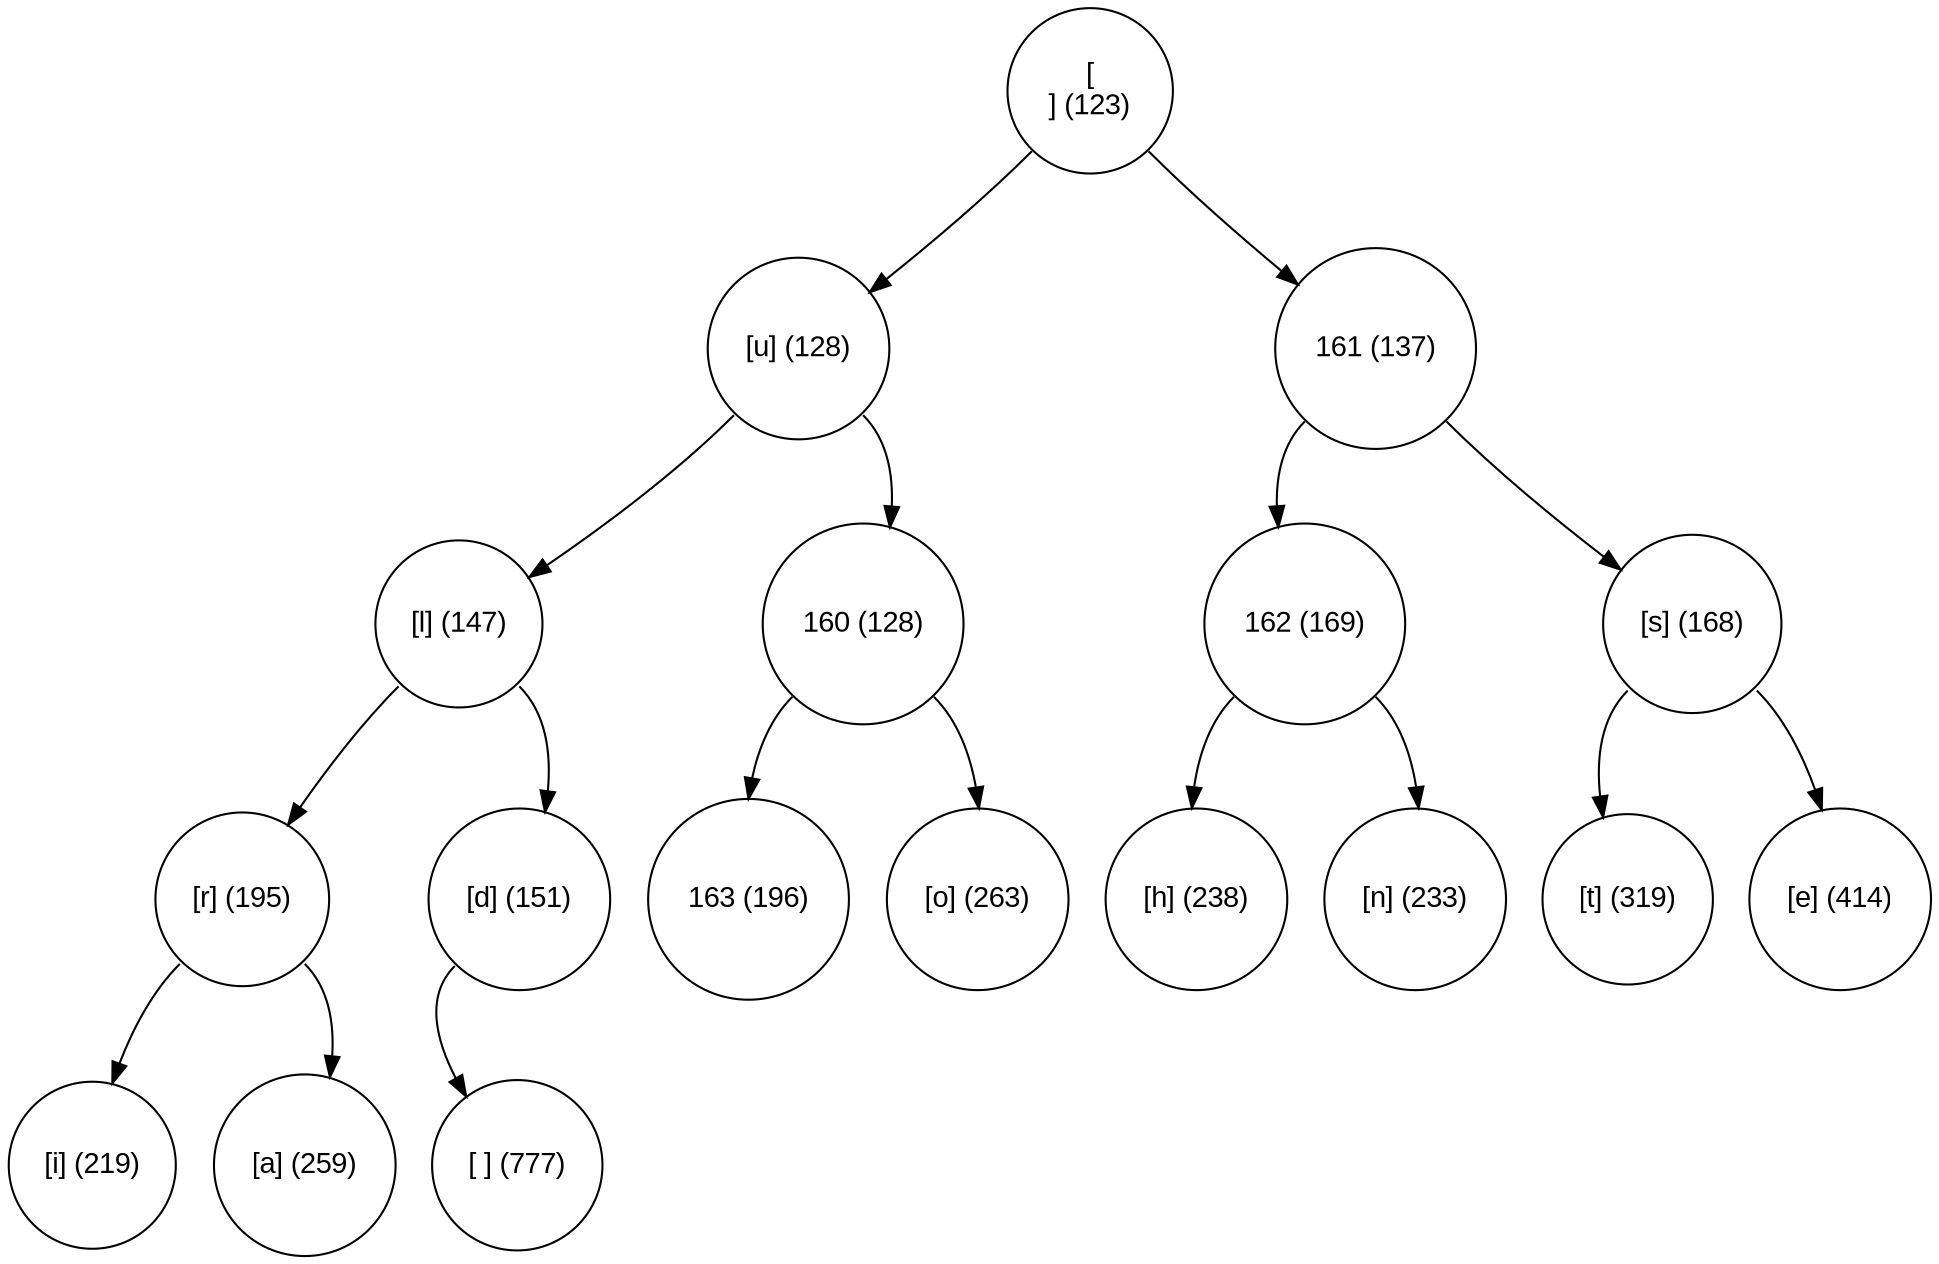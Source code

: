 digraph move_down {
	node [fontname="Arial", shape="circle", width=0.5]; 

	0 [label = "[
] (123)"];
	0:sw -> 1;
	1 [label = "[u] (128)"];
	1:sw -> 3;
	3 [label = "[l] (147)"];
	3:sw -> 7;
	7 [label = "[r] (195)"];
	7:sw -> 15;
	15 [label = "[i] (219)"];
	7:se -> 16;
	16 [label = "[a] (259)"];
	3:se -> 8;
	8 [label = "[d] (151)"];
	8:sw -> 17;
	17 [label = "[ ] (777)"];
	1:se -> 4;
	4 [label = "160 (128)"];
	4:sw -> 9;
	9 [label = "163 (196)"];
	4:se -> 10;
	10 [label = "[o] (263)"];
	0:se -> 2;
	2 [label = "161 (137)"];
	2:sw -> 5;
	5 [label = "162 (169)"];
	5:sw -> 11;
	11 [label = "[h] (238)"];
	5:se -> 12;
	12 [label = "[n] (233)"];
	2:se -> 6;
	6 [label = "[s] (168)"];
	6:sw -> 13;
	13 [label = "[t] (319)"];
	6:se -> 14;
	14 [label = "[e] (414)"];
}
